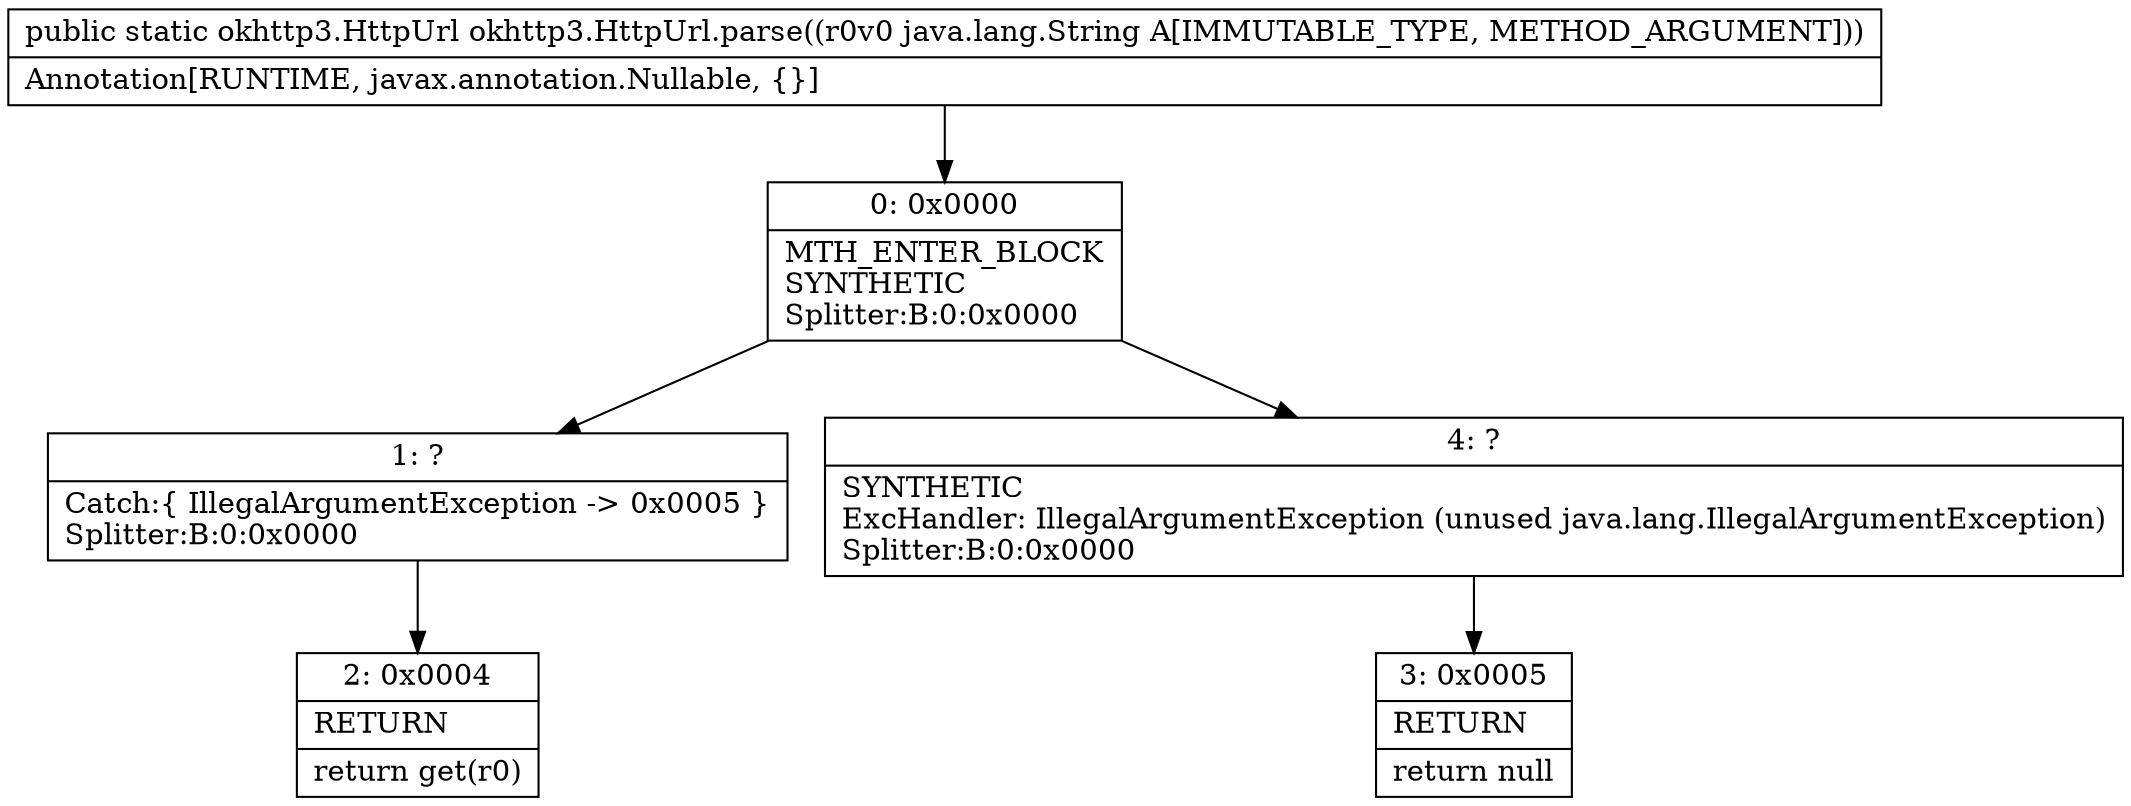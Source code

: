 digraph "CFG forokhttp3.HttpUrl.parse(Ljava\/lang\/String;)Lokhttp3\/HttpUrl;" {
Node_0 [shape=record,label="{0\:\ 0x0000|MTH_ENTER_BLOCK\lSYNTHETIC\lSplitter:B:0:0x0000\l}"];
Node_1 [shape=record,label="{1\:\ ?|Catch:\{ IllegalArgumentException \-\> 0x0005 \}\lSplitter:B:0:0x0000\l}"];
Node_2 [shape=record,label="{2\:\ 0x0004|RETURN\l|return get(r0)\l}"];
Node_3 [shape=record,label="{3\:\ 0x0005|RETURN\l|return null\l}"];
Node_4 [shape=record,label="{4\:\ ?|SYNTHETIC\lExcHandler: IllegalArgumentException (unused java.lang.IllegalArgumentException)\lSplitter:B:0:0x0000\l}"];
MethodNode[shape=record,label="{public static okhttp3.HttpUrl okhttp3.HttpUrl.parse((r0v0 java.lang.String A[IMMUTABLE_TYPE, METHOD_ARGUMENT]))  | Annotation[RUNTIME, javax.annotation.Nullable, \{\}]\l}"];
MethodNode -> Node_0;
Node_0 -> Node_1;
Node_0 -> Node_4;
Node_1 -> Node_2;
Node_4 -> Node_3;
}

